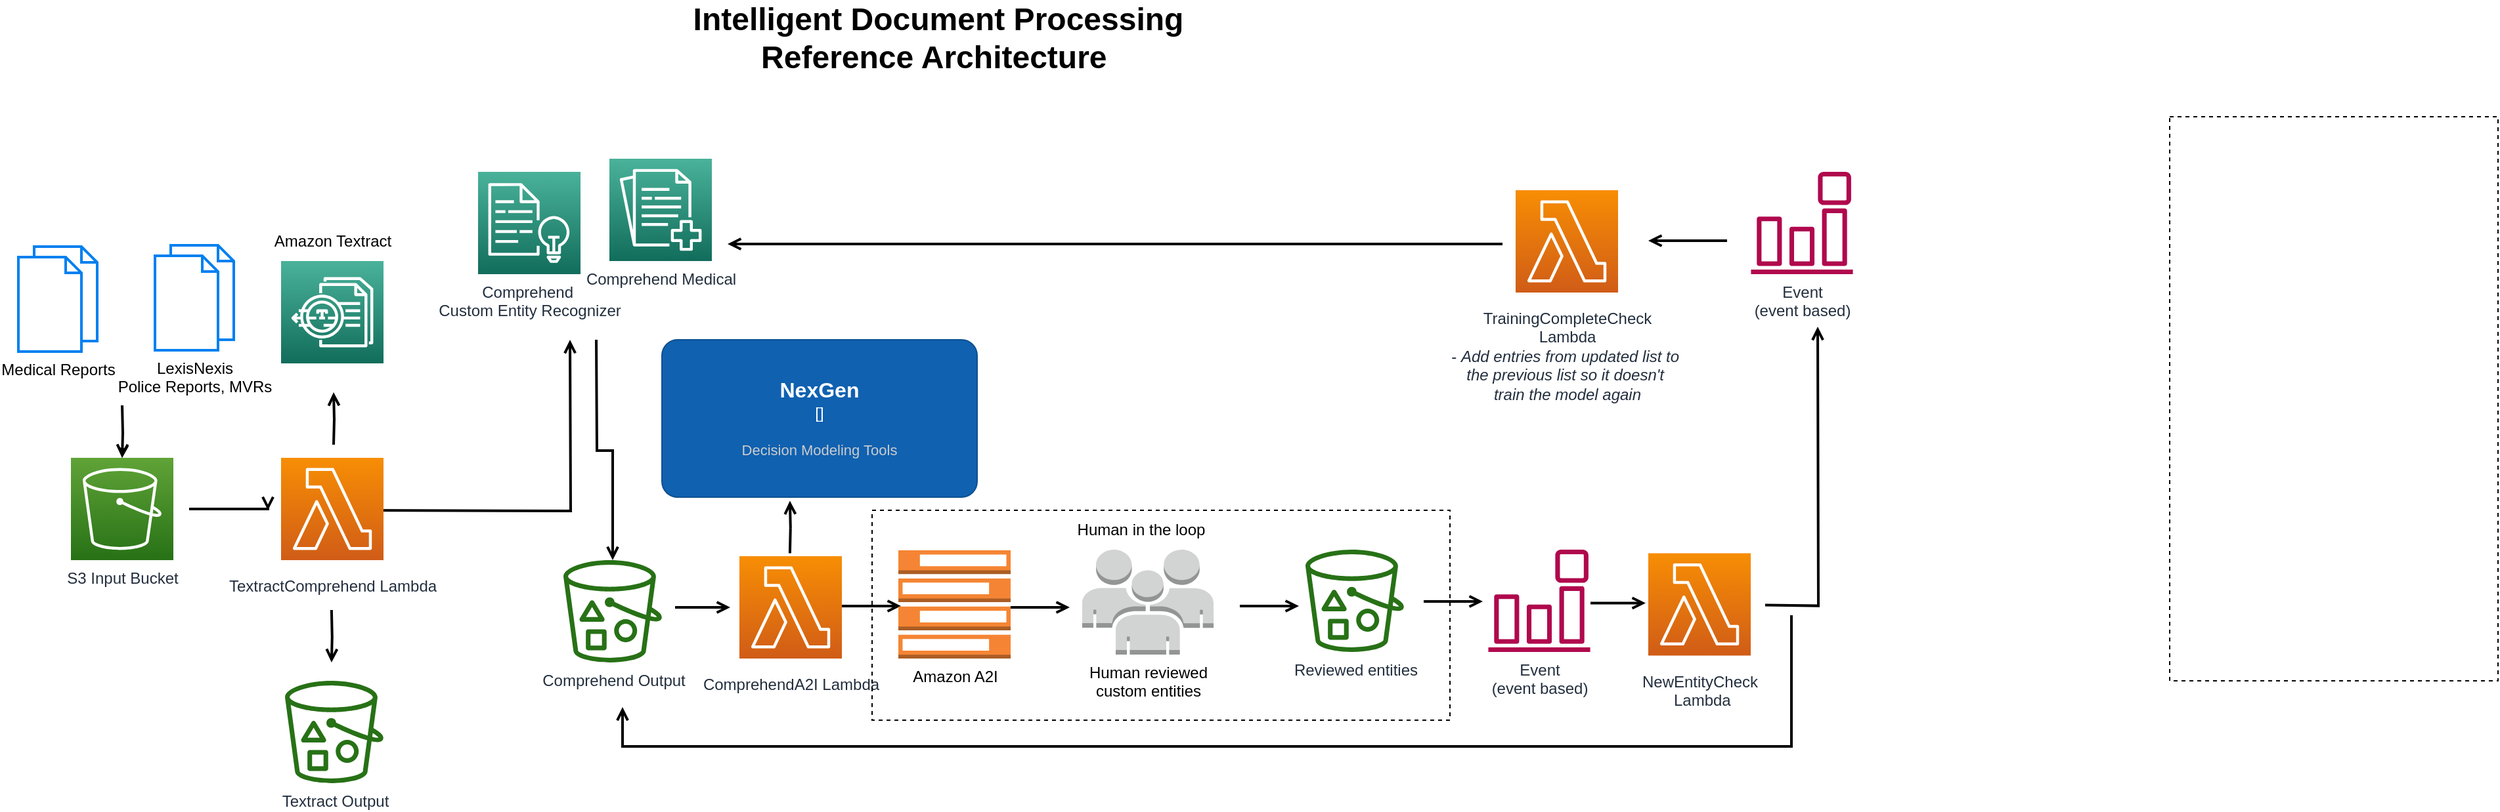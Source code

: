 <mxfile version="20.2.6" type="github">
  <diagram id="Ht1M8jgEwFfnCIfOTk4-" name="Page-1">
    <mxGraphModel dx="1714" dy="1659" grid="1" gridSize="10" guides="1" tooltips="1" connect="1" arrows="1" fold="1" page="1" pageScale="1" pageWidth="1169" pageHeight="827" math="0" shadow="0">
      <root>
        <mxCell id="0" />
        <mxCell id="1" parent="0" />
        <mxCell id="UEzPUAAOIrF-is8g5C7q-107" value="" style="rounded=0;whiteSpace=wrap;html=1;labelBackgroundColor=none;fillColor=none;dashed=1;container=1;pointerEvents=0;collapsible=0;recursiveResize=0;" parent="1" vertex="1">
          <mxGeometry x="1688" y="40" width="250" height="430" as="geometry" />
        </mxCell>
        <mxCell id="UEzPUAAOIrF-is8g5C7q-88" value="" style="edgeStyle=orthogonalEdgeStyle;rounded=0;orthogonalLoop=1;jettySize=auto;html=1;endArrow=open;endFill=0;strokeWidth=2;entryX=0.5;entryY=0;entryDx=0;entryDy=0;entryPerimeter=0;" parent="1" target="qCHxvGOC20CsXL5F3RMV-6" edge="1">
          <mxGeometry relative="1" as="geometry">
            <mxPoint x="129" y="260" as="sourcePoint" />
            <mxPoint x="162.008" y="280" as="targetPoint" />
          </mxGeometry>
        </mxCell>
        <mxCell id="UEzPUAAOIrF-is8g5C7q-106" style="edgeStyle=orthogonalEdgeStyle;rounded=0;orthogonalLoop=1;jettySize=auto;html=1;endArrow=open;endFill=0;strokeWidth=2;" parent="1" edge="1">
          <mxGeometry relative="1" as="geometry">
            <mxPoint x="180" y="339" as="sourcePoint" />
            <mxPoint x="240" y="340" as="targetPoint" />
            <Array as="points">
              <mxPoint x="220" y="339" />
              <mxPoint x="220" y="339" />
            </Array>
          </mxGeometry>
        </mxCell>
        <mxCell id="UEzPUAAOIrF-is8g5C7q-90" value="" style="edgeStyle=orthogonalEdgeStyle;rounded=0;orthogonalLoop=1;jettySize=auto;html=1;endArrow=open;endFill=0;strokeWidth=2;" parent="1" edge="1">
          <mxGeometry relative="1" as="geometry">
            <mxPoint x="310" y="340" as="sourcePoint" />
            <mxPoint x="470" y="210" as="targetPoint" />
          </mxGeometry>
        </mxCell>
        <mxCell id="UEzPUAAOIrF-is8g5C7q-91" value="" style="edgeStyle=orthogonalEdgeStyle;rounded=0;orthogonalLoop=1;jettySize=auto;html=1;endArrow=open;endFill=0;strokeWidth=2;" parent="1" edge="1">
          <mxGeometry relative="1" as="geometry">
            <mxPoint x="550" y="414" as="sourcePoint" />
            <mxPoint x="592" y="414" as="targetPoint" />
          </mxGeometry>
        </mxCell>
        <mxCell id="UEzPUAAOIrF-is8g5C7q-92" value="" style="edgeStyle=orthogonalEdgeStyle;rounded=0;orthogonalLoop=1;jettySize=auto;html=1;endArrow=open;endFill=0;strokeWidth=2;" parent="1" edge="1">
          <mxGeometry relative="1" as="geometry">
            <mxPoint x="677" y="413" as="sourcePoint" />
            <mxPoint x="722" y="413" as="targetPoint" />
          </mxGeometry>
        </mxCell>
        <mxCell id="UEzPUAAOIrF-is8g5C7q-85" value="ComprehendA2I Lambda" style="outlineConnect=0;fontColor=#232F3E;gradientColor=#F78E04;gradientDirection=north;fillColor=#D05C17;strokeColor=#ffffff;dashed=0;verticalLabelPosition=bottom;verticalAlign=top;align=center;html=1;fontSize=12;fontStyle=0;aspect=fixed;shape=mxgraph.aws4.resourceIcon;resIcon=mxgraph.aws4.lambda;labelBackgroundColor=#ffffff;spacingTop=6;" parent="1" vertex="1">
          <mxGeometry x="599" y="375" width="78" height="78" as="geometry" />
        </mxCell>
        <mxCell id="UEzPUAAOIrF-is8g5C7q-108" value="" style="rounded=0;whiteSpace=wrap;html=1;labelBackgroundColor=none;fillColor=none;dashed=1;container=1;pointerEvents=0;collapsible=0;recursiveResize=0;" parent="1" vertex="1">
          <mxGeometry x="700" y="340" width="440" height="160" as="geometry" />
        </mxCell>
        <mxCell id="qCHxvGOC20CsXL5F3RMV-61" value="Human in the loop" style="text;html=1;strokeColor=none;fillColor=none;align=center;verticalAlign=middle;whiteSpace=wrap;rounded=0;" vertex="1" parent="UEzPUAAOIrF-is8g5C7q-108">
          <mxGeometry x="140" width="130" height="30" as="geometry" />
        </mxCell>
        <mxCell id="qCHxvGOC20CsXL5F3RMV-20" value="" style="edgeStyle=orthogonalEdgeStyle;rounded=0;orthogonalLoop=1;jettySize=auto;html=1;" edge="1" parent="1" target="qCHxvGOC20CsXL5F3RMV-6">
          <mxGeometry relative="1" as="geometry">
            <mxPoint x="129" y="270" as="sourcePoint" />
          </mxGeometry>
        </mxCell>
        <mxCell id="qCHxvGOC20CsXL5F3RMV-1" value="LexisNexis&lt;br&gt;Police Reports, MVRs" style="html=1;verticalLabelPosition=bottom;align=center;labelBackgroundColor=#ffffff;verticalAlign=top;strokeWidth=2;strokeColor=#0080F0;shadow=0;dashed=0;shape=mxgraph.ios7.icons.documents;" vertex="1" parent="1">
          <mxGeometry x="154" y="138" width="60" height="80" as="geometry" />
        </mxCell>
        <mxCell id="qCHxvGOC20CsXL5F3RMV-5" value="Textract Output" style="outlineConnect=0;fontColor=#232F3E;gradientColor=none;fillColor=#277116;strokeColor=none;dashed=0;verticalLabelPosition=bottom;verticalAlign=top;align=center;html=1;fontSize=12;fontStyle=0;aspect=fixed;pointerEvents=1;shape=mxgraph.aws4.bucket_with_objects;labelBackgroundColor=#ffffff;" vertex="1" parent="1">
          <mxGeometry x="253" y="470" width="75" height="78" as="geometry" />
        </mxCell>
        <mxCell id="qCHxvGOC20CsXL5F3RMV-6" value="S3 Input Bucket" style="sketch=0;points=[[0,0,0],[0.25,0,0],[0.5,0,0],[0.75,0,0],[1,0,0],[0,1,0],[0.25,1,0],[0.5,1,0],[0.75,1,0],[1,1,0],[0,0.25,0],[0,0.5,0],[0,0.75,0],[1,0.25,0],[1,0.5,0],[1,0.75,0]];outlineConnect=0;fontColor=#232F3E;gradientColor=#60A337;gradientDirection=north;fillColor=#277116;strokeColor=#ffffff;dashed=0;verticalLabelPosition=bottom;verticalAlign=top;align=center;html=1;fontSize=12;fontStyle=0;aspect=fixed;shape=mxgraph.aws4.resourceIcon;resIcon=mxgraph.aws4.s3;" vertex="1" parent="1">
          <mxGeometry x="90" y="300" width="78" height="78" as="geometry" />
        </mxCell>
        <mxCell id="qCHxvGOC20CsXL5F3RMV-12" value="TextractComprehend Lambda" style="outlineConnect=0;fontColor=#232F3E;gradientColor=#F78E04;gradientDirection=north;fillColor=#D05C17;strokeColor=#ffffff;dashed=0;verticalLabelPosition=bottom;verticalAlign=top;align=center;html=1;fontSize=12;fontStyle=0;aspect=fixed;shape=mxgraph.aws4.resourceIcon;resIcon=mxgraph.aws4.lambda;labelBackgroundColor=#ffffff;spacingTop=6;" vertex="1" parent="1">
          <mxGeometry x="250" y="300" width="78" height="78" as="geometry" />
        </mxCell>
        <mxCell id="qCHxvGOC20CsXL5F3RMV-13" value="" style="sketch=0;points=[[0,0,0],[0.25,0,0],[0.5,0,0],[0.75,0,0],[1,0,0],[0,1,0],[0.25,1,0],[0.5,1,0],[0.75,1,0],[1,1,0],[0,0.25,0],[0,0.5,0],[0,0.75,0],[1,0.25,0],[1,0.5,0],[1,0.75,0]];outlineConnect=0;fontColor=#232F3E;gradientColor=#4AB29A;gradientDirection=north;fillColor=#116D5B;strokeColor=#ffffff;dashed=0;verticalLabelPosition=bottom;verticalAlign=top;align=center;html=1;fontSize=12;fontStyle=0;aspect=fixed;shape=mxgraph.aws4.resourceIcon;resIcon=mxgraph.aws4.textract;" vertex="1" parent="1">
          <mxGeometry x="250" y="150" width="78" height="78" as="geometry" />
        </mxCell>
        <mxCell id="qCHxvGOC20CsXL5F3RMV-14" style="edgeStyle=orthogonalEdgeStyle;rounded=0;orthogonalLoop=1;jettySize=auto;html=1;endArrow=open;endFill=0;strokeWidth=2;" edge="1" parent="1">
          <mxGeometry relative="1" as="geometry">
            <mxPoint x="290" y="290" as="sourcePoint" />
            <mxPoint x="290" y="250" as="targetPoint" />
            <Array as="points" />
          </mxGeometry>
        </mxCell>
        <mxCell id="qCHxvGOC20CsXL5F3RMV-16" value="Amazon Textract" style="text;html=1;align=center;verticalAlign=middle;resizable=0;points=[];autosize=1;strokeColor=none;fillColor=none;" vertex="1" parent="1">
          <mxGeometry x="234" y="120" width="110" height="30" as="geometry" />
        </mxCell>
        <mxCell id="qCHxvGOC20CsXL5F3RMV-18" value="" style="edgeStyle=orthogonalEdgeStyle;rounded=0;orthogonalLoop=1;jettySize=auto;html=1;endArrow=open;endFill=0;strokeWidth=2;entryX=0.5;entryY=0;entryDx=0;entryDy=0;entryPerimeter=0;" edge="1" parent="1">
          <mxGeometry relative="1" as="geometry">
            <mxPoint x="288.44" y="416" as="sourcePoint" />
            <mxPoint x="288.44" y="456" as="targetPoint" />
          </mxGeometry>
        </mxCell>
        <mxCell id="qCHxvGOC20CsXL5F3RMV-19" value="Comprehend&amp;nbsp;&lt;br&gt;Custom Entity Recognizer" style="sketch=0;points=[[0,0,0],[0.25,0,0],[0.5,0,0],[0.75,0,0],[1,0,0],[0,1,0],[0.25,1,0],[0.5,1,0],[0.75,1,0],[1,1,0],[0,0.25,0],[0,0.5,0],[0,0.75,0],[1,0.25,0],[1,0.5,0],[1,0.75,0]];outlineConnect=0;fontColor=#232F3E;gradientColor=#4AB29A;gradientDirection=north;fillColor=#116D5B;strokeColor=#ffffff;dashed=0;verticalLabelPosition=bottom;verticalAlign=top;align=center;html=1;fontSize=12;fontStyle=0;aspect=fixed;shape=mxgraph.aws4.resourceIcon;resIcon=mxgraph.aws4.comprehend;" vertex="1" parent="1">
          <mxGeometry x="400" y="82" width="78" height="78" as="geometry" />
        </mxCell>
        <mxCell id="qCHxvGOC20CsXL5F3RMV-28" value="Medical Reports" style="html=1;verticalLabelPosition=bottom;align=center;labelBackgroundColor=#ffffff;verticalAlign=top;strokeWidth=2;strokeColor=#0080F0;shadow=0;dashed=0;shape=mxgraph.ios7.icons.documents;" vertex="1" parent="1">
          <mxGeometry x="50" y="139" width="60" height="80" as="geometry" />
        </mxCell>
        <mxCell id="qCHxvGOC20CsXL5F3RMV-31" value="Comprehend Medical" style="sketch=0;points=[[0,0,0],[0.25,0,0],[0.5,0,0],[0.75,0,0],[1,0,0],[0,1,0],[0.25,1,0],[0.5,1,0],[0.75,1,0],[1,1,0],[0,0.25,0],[0,0.5,0],[0,0.75,0],[1,0.25,0],[1,0.5,0],[1,0.75,0]];outlineConnect=0;fontColor=#232F3E;gradientColor=#4AB29A;gradientDirection=north;fillColor=#116D5B;strokeColor=#ffffff;dashed=0;verticalLabelPosition=bottom;verticalAlign=top;align=center;html=1;fontSize=12;fontStyle=0;aspect=fixed;shape=mxgraph.aws4.resourceIcon;resIcon=mxgraph.aws4.comprehend_medical;" vertex="1" parent="1">
          <mxGeometry x="500" y="72" width="78" height="78" as="geometry" />
        </mxCell>
        <mxCell id="qCHxvGOC20CsXL5F3RMV-32" value="Comprehend Output" style="outlineConnect=0;fontColor=#232F3E;gradientColor=none;fillColor=#277116;strokeColor=none;dashed=0;verticalLabelPosition=bottom;verticalAlign=top;align=center;html=1;fontSize=12;fontStyle=0;aspect=fixed;pointerEvents=1;shape=mxgraph.aws4.bucket_with_objects;labelBackgroundColor=#ffffff;" vertex="1" parent="1">
          <mxGeometry x="465" y="378" width="75" height="78" as="geometry" />
        </mxCell>
        <mxCell id="qCHxvGOC20CsXL5F3RMV-34" value="" style="edgeStyle=orthogonalEdgeStyle;rounded=0;orthogonalLoop=1;jettySize=auto;html=1;endArrow=open;endFill=0;strokeWidth=2;" edge="1" parent="1" target="qCHxvGOC20CsXL5F3RMV-32">
          <mxGeometry relative="1" as="geometry">
            <mxPoint x="490" y="210" as="sourcePoint" />
            <mxPoint x="489" y="160" as="targetPoint" />
          </mxGeometry>
        </mxCell>
        <mxCell id="qCHxvGOC20CsXL5F3RMV-35" value="Amazon A2I" style="outlineConnect=0;dashed=0;verticalLabelPosition=bottom;verticalAlign=top;align=center;html=1;shape=mxgraph.aws3.forums;fillColor=#F58534;gradientColor=none;" vertex="1" parent="1">
          <mxGeometry x="720" y="370.5" width="85.5" height="82.5" as="geometry" />
        </mxCell>
        <mxCell id="qCHxvGOC20CsXL5F3RMV-36" value="Human reviewed&lt;br&gt;custom entities" style="outlineConnect=0;dashed=0;verticalLabelPosition=bottom;verticalAlign=top;align=center;html=1;shape=mxgraph.aws3.users;fillColor=#D2D3D3;gradientColor=none;" vertex="1" parent="1">
          <mxGeometry x="860" y="370" width="100" height="80" as="geometry" />
        </mxCell>
        <mxCell id="qCHxvGOC20CsXL5F3RMV-37" value="" style="edgeStyle=orthogonalEdgeStyle;rounded=0;orthogonalLoop=1;jettySize=auto;html=1;endArrow=open;endFill=0;strokeWidth=2;" edge="1" parent="1">
          <mxGeometry relative="1" as="geometry">
            <mxPoint x="805.5" y="414" as="sourcePoint" />
            <mxPoint x="850.5" y="414" as="targetPoint" />
          </mxGeometry>
        </mxCell>
        <mxCell id="qCHxvGOC20CsXL5F3RMV-38" value="Reviewed entities" style="outlineConnect=0;fontColor=#232F3E;gradientColor=none;fillColor=#277116;strokeColor=none;dashed=0;verticalLabelPosition=bottom;verticalAlign=top;align=center;html=1;fontSize=12;fontStyle=0;aspect=fixed;pointerEvents=1;shape=mxgraph.aws4.bucket_with_objects;labelBackgroundColor=#ffffff;" vertex="1" parent="1">
          <mxGeometry x="1030" y="370" width="75" height="78" as="geometry" />
        </mxCell>
        <mxCell id="qCHxvGOC20CsXL5F3RMV-39" value="" style="edgeStyle=orthogonalEdgeStyle;rounded=0;orthogonalLoop=1;jettySize=auto;html=1;endArrow=open;endFill=0;strokeWidth=2;" edge="1" parent="1">
          <mxGeometry relative="1" as="geometry">
            <mxPoint x="980" y="413" as="sourcePoint" />
            <mxPoint x="1025" y="413" as="targetPoint" />
          </mxGeometry>
        </mxCell>
        <mxCell id="qCHxvGOC20CsXL5F3RMV-41" value="Event&lt;br&gt;(event based)" style="sketch=0;outlineConnect=0;fontColor=#232F3E;gradientColor=none;fillColor=#B0084D;strokeColor=none;dashed=0;verticalLabelPosition=bottom;verticalAlign=top;align=center;html=1;fontSize=12;fontStyle=0;aspect=fixed;pointerEvents=1;shape=mxgraph.aws4.event_event_based;" vertex="1" parent="1">
          <mxGeometry x="1169" y="370" width="78" height="78" as="geometry" />
        </mxCell>
        <mxCell id="qCHxvGOC20CsXL5F3RMV-42" value="" style="edgeStyle=orthogonalEdgeStyle;rounded=0;orthogonalLoop=1;jettySize=auto;html=1;endArrow=open;endFill=0;strokeWidth=2;" edge="1" parent="1">
          <mxGeometry relative="1" as="geometry">
            <mxPoint x="1120" y="409.5" as="sourcePoint" />
            <mxPoint x="1165" y="409.5" as="targetPoint" />
          </mxGeometry>
        </mxCell>
        <mxCell id="qCHxvGOC20CsXL5F3RMV-43" value="" style="edgeStyle=orthogonalEdgeStyle;rounded=0;orthogonalLoop=1;jettySize=auto;html=1;endArrow=open;endFill=0;strokeWidth=2;" edge="1" parent="1">
          <mxGeometry relative="1" as="geometry">
            <mxPoint x="1247" y="410.75" as="sourcePoint" />
            <mxPoint x="1289" y="410.75" as="targetPoint" />
          </mxGeometry>
        </mxCell>
        <mxCell id="qCHxvGOC20CsXL5F3RMV-44" value="NewEntityCheck&lt;br&gt;&amp;nbsp;Lambda" style="outlineConnect=0;fontColor=#232F3E;gradientColor=#F78E04;gradientDirection=north;fillColor=#D05C17;strokeColor=#ffffff;dashed=0;verticalLabelPosition=bottom;verticalAlign=top;align=center;html=1;fontSize=12;fontStyle=0;aspect=fixed;shape=mxgraph.aws4.resourceIcon;resIcon=mxgraph.aws4.lambda;labelBackgroundColor=#ffffff;spacingTop=6;" vertex="1" parent="1">
          <mxGeometry x="1291" y="372.75" width="78" height="78" as="geometry" />
        </mxCell>
        <mxCell id="qCHxvGOC20CsXL5F3RMV-46" value="" style="edgeStyle=orthogonalEdgeStyle;rounded=0;orthogonalLoop=1;jettySize=auto;html=1;endArrow=open;endFill=0;strokeWidth=2;" edge="1" parent="1">
          <mxGeometry relative="1" as="geometry">
            <mxPoint x="1380" y="412.25" as="sourcePoint" />
            <mxPoint x="1420" y="200" as="targetPoint" />
          </mxGeometry>
        </mxCell>
        <mxCell id="qCHxvGOC20CsXL5F3RMV-47" value="Event&lt;br&gt;(event based)" style="sketch=0;outlineConnect=0;fontColor=#232F3E;gradientColor=none;fillColor=#B0084D;strokeColor=none;dashed=0;verticalLabelPosition=bottom;verticalAlign=top;align=center;html=1;fontSize=12;fontStyle=0;aspect=fixed;pointerEvents=1;shape=mxgraph.aws4.event_event_based;" vertex="1" parent="1">
          <mxGeometry x="1369" y="82" width="78" height="78" as="geometry" />
        </mxCell>
        <mxCell id="qCHxvGOC20CsXL5F3RMV-48" value="TrainingCompleteCheck&lt;br&gt;Lambda&lt;br&gt;- &lt;i&gt;Add entries from updated list to&amp;nbsp;&lt;br&gt;the previous list so it doesn&#39;t&amp;nbsp;&lt;br&gt;train the model again&lt;/i&gt;" style="outlineConnect=0;fontColor=#232F3E;gradientColor=#F78E04;gradientDirection=north;fillColor=#D05C17;strokeColor=#ffffff;dashed=0;verticalLabelPosition=bottom;verticalAlign=top;align=center;html=1;fontSize=12;fontStyle=0;aspect=fixed;shape=mxgraph.aws4.resourceIcon;resIcon=mxgraph.aws4.lambda;labelBackgroundColor=#ffffff;spacingTop=6;" vertex="1" parent="1">
          <mxGeometry x="1190" y="96" width="78" height="78" as="geometry" />
        </mxCell>
        <mxCell id="qCHxvGOC20CsXL5F3RMV-49" value="" style="edgeStyle=orthogonalEdgeStyle;rounded=0;orthogonalLoop=1;jettySize=auto;html=1;endArrow=open;endFill=0;strokeWidth=2;" edge="1" parent="1">
          <mxGeometry relative="1" as="geometry">
            <mxPoint x="1351" y="134.5" as="sourcePoint" />
            <mxPoint x="1291" y="134.5" as="targetPoint" />
          </mxGeometry>
        </mxCell>
        <mxCell id="qCHxvGOC20CsXL5F3RMV-50" value="" style="edgeStyle=orthogonalEdgeStyle;rounded=0;orthogonalLoop=1;jettySize=auto;html=1;endArrow=open;endFill=0;strokeWidth=2;" edge="1" parent="1">
          <mxGeometry relative="1" as="geometry">
            <mxPoint x="1180" y="137" as="sourcePoint" />
            <mxPoint x="590" y="137" as="targetPoint" />
          </mxGeometry>
        </mxCell>
        <mxCell id="qCHxvGOC20CsXL5F3RMV-56" value="" style="edgeStyle=orthogonalEdgeStyle;rounded=0;orthogonalLoop=1;jettySize=auto;html=1;endArrow=open;endFill=0;strokeWidth=2;" edge="1" parent="1">
          <mxGeometry relative="1" as="geometry">
            <mxPoint x="1400" y="420" as="sourcePoint" />
            <mxPoint x="510" y="490" as="targetPoint" />
            <Array as="points">
              <mxPoint x="1400" y="520" />
              <mxPoint x="510" y="520" />
            </Array>
          </mxGeometry>
        </mxCell>
        <object placeholders="1" c4Name="NexGen" c4Type="" c4Description="Decision Modeling Tools" label="&lt;font style=&quot;font-size: 16px&quot;&gt;&lt;b&gt;%c4Name%&lt;/b&gt;&lt;/font&gt;&lt;div&gt;[%c4Type%]&lt;/div&gt;&lt;br&gt;&lt;div&gt;&lt;font style=&quot;font-size: 11px&quot;&gt;&lt;font color=&quot;#cccccc&quot;&gt;%c4Description%&lt;/font&gt;&lt;/div&gt;" id="qCHxvGOC20CsXL5F3RMV-57">
          <mxCell style="rounded=1;whiteSpace=wrap;html=1;labelBackgroundColor=none;fillColor=#1061B0;fontColor=#ffffff;align=center;arcSize=10;strokeColor=#0D5091;metaEdit=1;resizable=0;points=[[0.25,0,0],[0.5,0,0],[0.75,0,0],[1,0.25,0],[1,0.5,0],[1,0.75,0],[0.75,1,0],[0.5,1,0],[0.25,1,0],[0,0.75,0],[0,0.5,0],[0,0.25,0]];" vertex="1" parent="1">
            <mxGeometry x="540" y="210" width="240" height="120" as="geometry" />
          </mxCell>
        </object>
        <mxCell id="qCHxvGOC20CsXL5F3RMV-59" style="edgeStyle=orthogonalEdgeStyle;rounded=0;orthogonalLoop=1;jettySize=auto;html=1;endArrow=open;endFill=0;strokeWidth=2;" edge="1" parent="1">
          <mxGeometry relative="1" as="geometry">
            <mxPoint x="637.44" y="372.75" as="sourcePoint" />
            <mxPoint x="637.44" y="332.75" as="targetPoint" />
            <Array as="points" />
          </mxGeometry>
        </mxCell>
        <mxCell id="qCHxvGOC20CsXL5F3RMV-60" value="Intelligent Document Processing&lt;br&gt;Reference Architecture&amp;nbsp;" style="text;strokeColor=none;fillColor=none;html=1;fontSize=24;fontStyle=1;verticalAlign=middle;align=center;" vertex="1" parent="1">
          <mxGeometry x="700" y="-40" width="100" height="40" as="geometry" />
        </mxCell>
      </root>
    </mxGraphModel>
  </diagram>
</mxfile>
